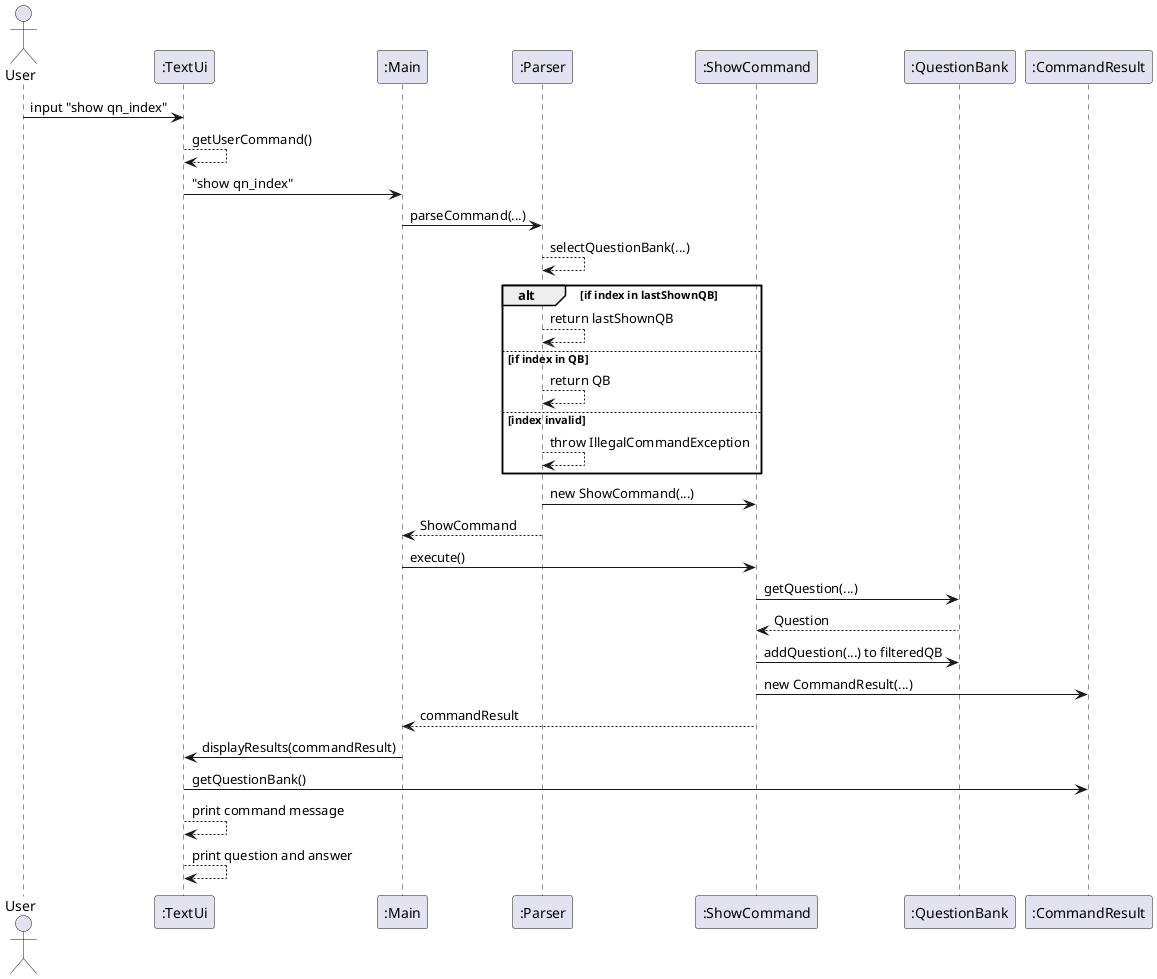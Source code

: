 @startuml
actor User
participant ":TextUi" as UI
participant ":Main" as Main
participant ":Parser" as Parser
participant ":ShowCommand" as ShowCmd
participant ":QuestionBank" as QB
participant ":CommandResult" as Result

User -> UI : input "show qn_index"
UI --> UI : getUserCommand()
UI -> Main : "show qn_index"

Main -> Parser : parseCommand(...)
Parser --> Parser : selectQuestionBank(...)
alt if index in lastShownQB
    Parser --> Parser : return lastShownQB
else if index in QB
    Parser --> Parser : return QB
else index invalid
    Parser --> Parser : throw IllegalCommandException
end
Parser -> ShowCmd : new ShowCommand(...)
Parser --> Main : ShowCommand

Main -> ShowCmd : execute()
ShowCmd -> QB : getQuestion(...)
QB --> ShowCmd : Question
ShowCmd -> QB : addQuestion(...) to filteredQB

ShowCmd -> Result : new CommandResult(...)
ShowCmd --> Main : commandResult

Main -> UI : displayResults(commandResult)
UI -> Result : getQuestionBank()
UI --> UI : print command message
UI --> UI : print question and answer
@enduml
